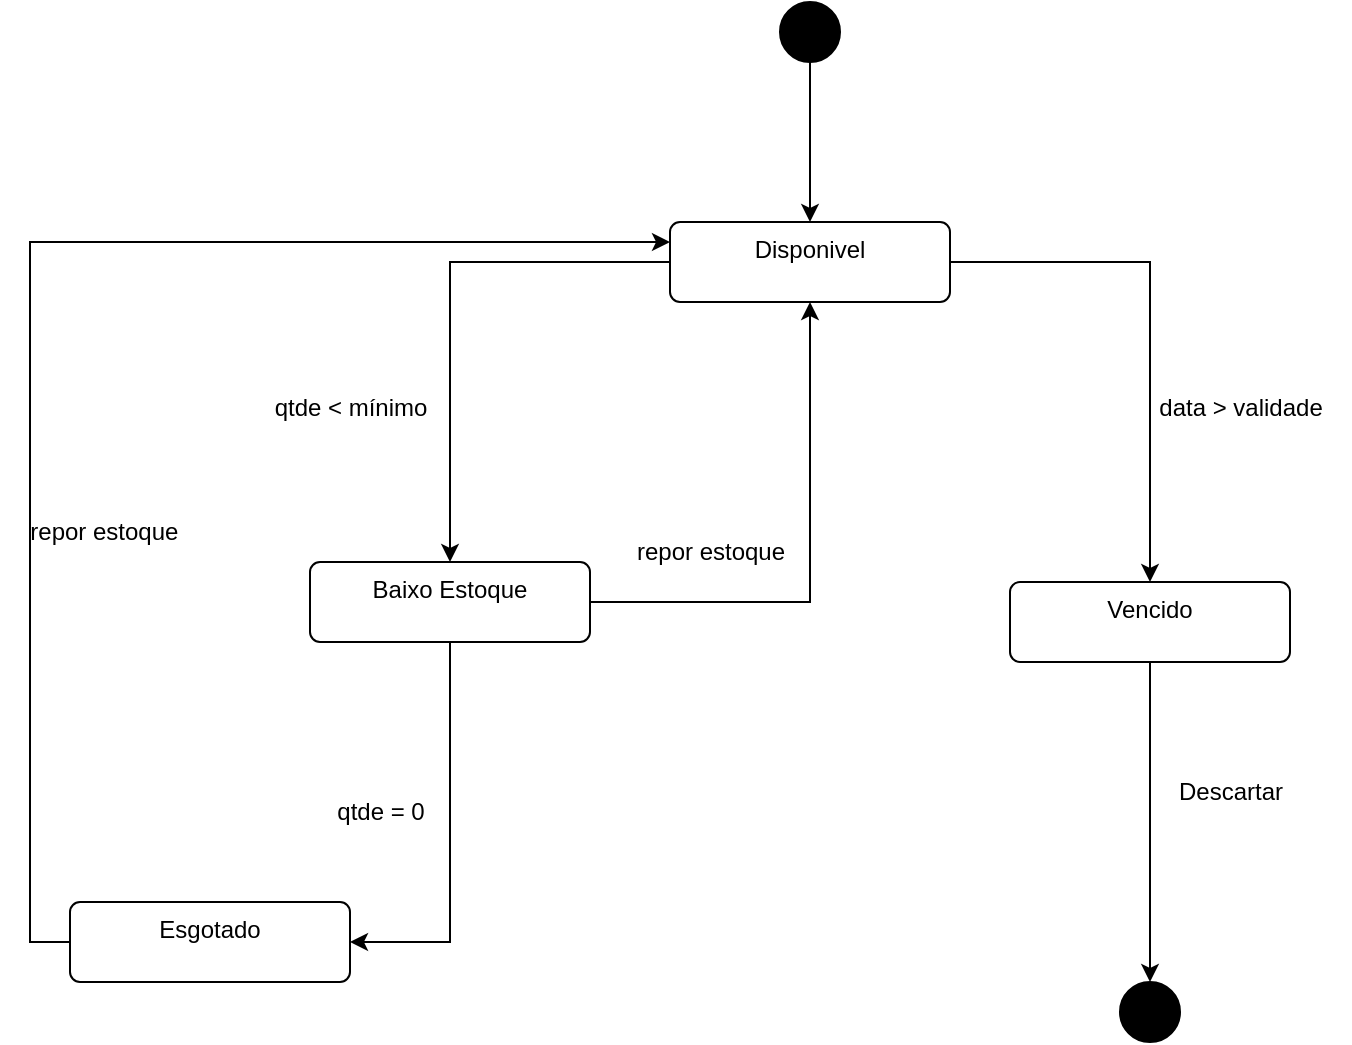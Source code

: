 <mxfile version="27.0.6">
  <diagram name="Página-1" id="fgthK6nCLFAKXQFVDMko">
    <mxGraphModel dx="924" dy="562" grid="1" gridSize="10" guides="1" tooltips="1" connect="1" arrows="1" fold="1" page="1" pageScale="1" pageWidth="827" pageHeight="1169" math="0" shadow="0">
      <root>
        <mxCell id="0" />
        <mxCell id="1" parent="0" />
        <mxCell id="B2jILJhdWrx1jrn46OUm-2" style="edgeStyle=orthogonalEdgeStyle;rounded=0;orthogonalLoop=1;jettySize=auto;html=1;entryX=0.5;entryY=0;entryDx=0;entryDy=0;" parent="1" source="B2jILJhdWrx1jrn46OUm-1" target="E7edON0g2RFRuoO3Z_xQ-2" edge="1">
          <mxGeometry relative="1" as="geometry">
            <mxPoint x="420" y="200" as="targetPoint" />
          </mxGeometry>
        </mxCell>
        <mxCell id="B2jILJhdWrx1jrn46OUm-1" value="" style="ellipse;fillColor=strokeColor;html=1;" parent="1" vertex="1">
          <mxGeometry x="405" y="90" width="30" height="30" as="geometry" />
        </mxCell>
        <mxCell id="B2jILJhdWrx1jrn46OUm-8" value="qtde &amp;lt; mínimo" style="text;html=1;align=center;verticalAlign=middle;resizable=0;points=[];autosize=1;strokeColor=none;fillColor=none;" parent="1" vertex="1">
          <mxGeometry x="140" y="278" width="100" height="30" as="geometry" />
        </mxCell>
        <mxCell id="B2jILJhdWrx1jrn46OUm-16" style="edgeStyle=orthogonalEdgeStyle;rounded=0;orthogonalLoop=1;jettySize=auto;html=1;exitX=0;exitY=0.5;exitDx=0;exitDy=0;entryX=0;entryY=0.25;entryDx=0;entryDy=0;" parent="1" source="E7edON0g2RFRuoO3Z_xQ-12" edge="1">
          <mxGeometry relative="1" as="geometry">
            <Array as="points">
              <mxPoint x="30" y="560" />
              <mxPoint x="30" y="210" />
            </Array>
            <mxPoint x="30" y="580" as="sourcePoint" />
            <mxPoint x="350" y="210" as="targetPoint" />
          </mxGeometry>
        </mxCell>
        <mxCell id="B2jILJhdWrx1jrn46OUm-14" value="qtde = 0" style="text;html=1;align=center;verticalAlign=middle;resizable=0;points=[];autosize=1;strokeColor=none;fillColor=none;" parent="1" vertex="1">
          <mxGeometry x="170" y="480" width="70" height="30" as="geometry" />
        </mxCell>
        <mxCell id="B2jILJhdWrx1jrn46OUm-17" value="&amp;nbsp;repor estoque" style="text;html=1;align=center;verticalAlign=middle;resizable=0;points=[];autosize=1;strokeColor=none;fillColor=none;" parent="1" vertex="1">
          <mxGeometry x="15" y="340" width="100" height="30" as="geometry" />
        </mxCell>
        <mxCell id="B2jILJhdWrx1jrn46OUm-20" value="repor estoque" style="text;html=1;align=center;verticalAlign=middle;resizable=0;points=[];autosize=1;strokeColor=none;fillColor=none;" parent="1" vertex="1">
          <mxGeometry x="320" y="350" width="100" height="30" as="geometry" />
        </mxCell>
        <mxCell id="E7edON0g2RFRuoO3Z_xQ-7" style="edgeStyle=orthogonalEdgeStyle;rounded=0;orthogonalLoop=1;jettySize=auto;html=1;exitX=1;exitY=0.5;exitDx=0;exitDy=0;entryX=0.5;entryY=0;entryDx=0;entryDy=0;" edge="1" parent="1" source="E7edON0g2RFRuoO3Z_xQ-2" target="E7edON0g2RFRuoO3Z_xQ-6">
          <mxGeometry relative="1" as="geometry" />
        </mxCell>
        <mxCell id="E7edON0g2RFRuoO3Z_xQ-11" style="edgeStyle=orthogonalEdgeStyle;rounded=0;orthogonalLoop=1;jettySize=auto;html=1;exitX=0;exitY=0.5;exitDx=0;exitDy=0;entryX=0.5;entryY=0;entryDx=0;entryDy=0;" edge="1" parent="1" source="E7edON0g2RFRuoO3Z_xQ-2" target="E7edON0g2RFRuoO3Z_xQ-8">
          <mxGeometry relative="1" as="geometry" />
        </mxCell>
        <mxCell id="E7edON0g2RFRuoO3Z_xQ-2" value="Disponivel" style="html=1;align=center;verticalAlign=top;rounded=1;absoluteArcSize=1;arcSize=10;dashed=0;whiteSpace=wrap;" vertex="1" parent="1">
          <mxGeometry x="350" y="200" width="140" height="40" as="geometry" />
        </mxCell>
        <mxCell id="E7edON0g2RFRuoO3Z_xQ-17" style="edgeStyle=orthogonalEdgeStyle;rounded=0;orthogonalLoop=1;jettySize=auto;html=1;exitX=0.5;exitY=1;exitDx=0;exitDy=0;entryX=0.5;entryY=0;entryDx=0;entryDy=0;" edge="1" parent="1" source="E7edON0g2RFRuoO3Z_xQ-6" target="E7edON0g2RFRuoO3Z_xQ-16">
          <mxGeometry relative="1" as="geometry" />
        </mxCell>
        <mxCell id="E7edON0g2RFRuoO3Z_xQ-6" value="Vencido" style="html=1;align=center;verticalAlign=top;rounded=1;absoluteArcSize=1;arcSize=10;dashed=0;whiteSpace=wrap;" vertex="1" parent="1">
          <mxGeometry x="520" y="380" width="140" height="40" as="geometry" />
        </mxCell>
        <mxCell id="E7edON0g2RFRuoO3Z_xQ-9" style="edgeStyle=orthogonalEdgeStyle;rounded=0;orthogonalLoop=1;jettySize=auto;html=1;exitX=1;exitY=0.5;exitDx=0;exitDy=0;entryX=0.5;entryY=1;entryDx=0;entryDy=0;" edge="1" parent="1" source="E7edON0g2RFRuoO3Z_xQ-8" target="E7edON0g2RFRuoO3Z_xQ-2">
          <mxGeometry relative="1" as="geometry" />
        </mxCell>
        <mxCell id="E7edON0g2RFRuoO3Z_xQ-10" style="edgeStyle=orthogonalEdgeStyle;rounded=0;orthogonalLoop=1;jettySize=auto;html=1;exitX=0.5;exitY=1;exitDx=0;exitDy=0;entryX=1;entryY=0.5;entryDx=0;entryDy=0;" edge="1" parent="1" source="E7edON0g2RFRuoO3Z_xQ-8" target="E7edON0g2RFRuoO3Z_xQ-12">
          <mxGeometry relative="1" as="geometry">
            <mxPoint x="170" y="580" as="targetPoint" />
          </mxGeometry>
        </mxCell>
        <mxCell id="E7edON0g2RFRuoO3Z_xQ-8" value="Baixo Estoque" style="html=1;align=center;verticalAlign=top;rounded=1;absoluteArcSize=1;arcSize=10;dashed=0;whiteSpace=wrap;" vertex="1" parent="1">
          <mxGeometry x="170" y="370" width="140" height="40" as="geometry" />
        </mxCell>
        <mxCell id="E7edON0g2RFRuoO3Z_xQ-12" value="Esgotado" style="html=1;align=center;verticalAlign=top;rounded=1;absoluteArcSize=1;arcSize=10;dashed=0;whiteSpace=wrap;" vertex="1" parent="1">
          <mxGeometry x="50" y="540" width="140" height="40" as="geometry" />
        </mxCell>
        <mxCell id="E7edON0g2RFRuoO3Z_xQ-13" value="data &amp;gt; validade" style="text;html=1;align=center;verticalAlign=middle;resizable=0;points=[];autosize=1;strokeColor=none;fillColor=none;" vertex="1" parent="1">
          <mxGeometry x="580" y="278" width="110" height="30" as="geometry" />
        </mxCell>
        <mxCell id="E7edON0g2RFRuoO3Z_xQ-16" value="" style="ellipse;fillColor=strokeColor;html=1;" vertex="1" parent="1">
          <mxGeometry x="575" y="580" width="30" height="30" as="geometry" />
        </mxCell>
        <mxCell id="E7edON0g2RFRuoO3Z_xQ-18" value="Descartar" style="text;html=1;align=center;verticalAlign=middle;resizable=0;points=[];autosize=1;strokeColor=none;fillColor=none;" vertex="1" parent="1">
          <mxGeometry x="590" y="470" width="80" height="30" as="geometry" />
        </mxCell>
      </root>
    </mxGraphModel>
  </diagram>
</mxfile>
